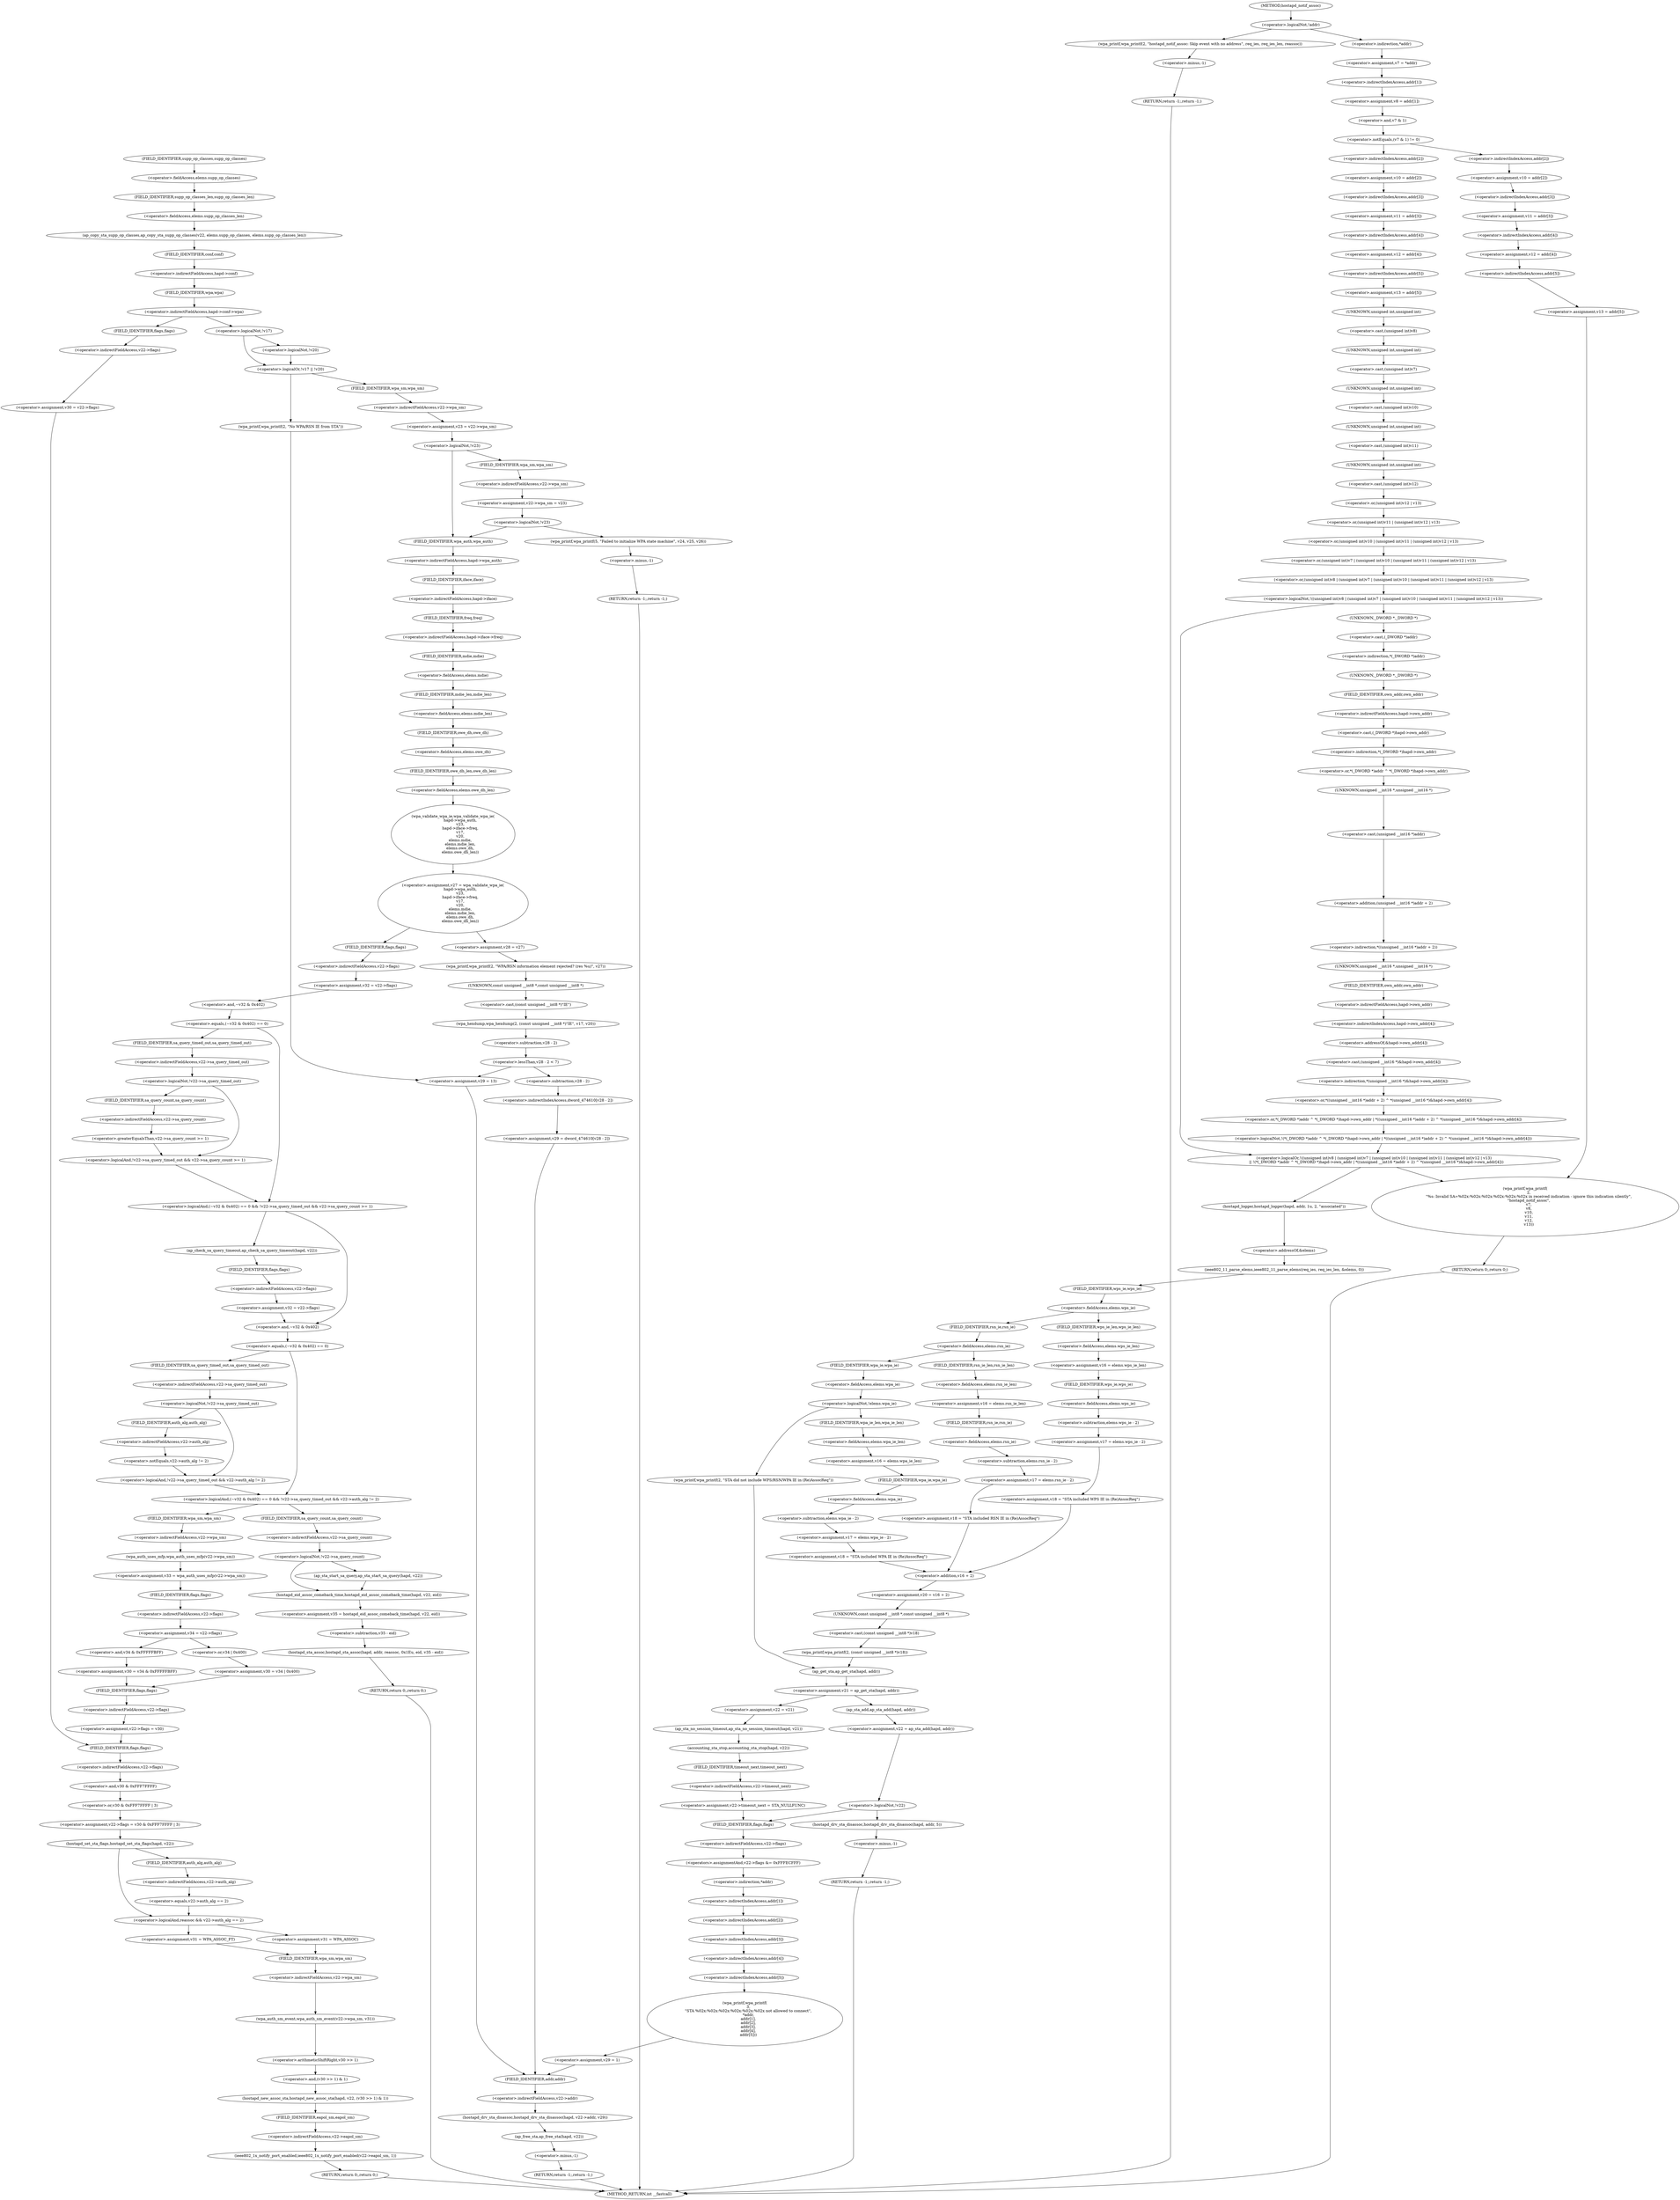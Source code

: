 digraph hostapd_notif_assoc {  
"1000163" [label = "(<operator>.logicalNot,!addr)" ]
"1000166" [label = "(wpa_printf,wpa_printf(2, \"hostapd_notif_assoc: Skip event with no address\", req_ies, req_ies_len, reassoc))" ]
"1000172" [label = "(RETURN,return -1;,return -1;)" ]
"1000173" [label = "(<operator>.minus,-1)" ]
"1000175" [label = "(<operator>.assignment,v7 = *addr)" ]
"1000177" [label = "(<operator>.indirection,*addr)" ]
"1000179" [label = "(<operator>.assignment,v8 = addr[1])" ]
"1000181" [label = "(<operator>.indirectIndexAccess,addr[1])" ]
"1000185" [label = "(<operator>.notEquals,(v7 & 1) != 0)" ]
"1000186" [label = "(<operator>.and,v7 & 1)" ]
"1000191" [label = "(<operator>.assignment,v10 = addr[2])" ]
"1000193" [label = "(<operator>.indirectIndexAccess,addr[2])" ]
"1000196" [label = "(<operator>.assignment,v11 = addr[3])" ]
"1000198" [label = "(<operator>.indirectIndexAccess,addr[3])" ]
"1000201" [label = "(<operator>.assignment,v12 = addr[4])" ]
"1000203" [label = "(<operator>.indirectIndexAccess,addr[4])" ]
"1000206" [label = "(<operator>.assignment,v13 = addr[5])" ]
"1000208" [label = "(<operator>.indirectIndexAccess,addr[5])" ]
"1000212" [label = "(wpa_printf,wpa_printf(\n      2,\n      \"%s: Invalid SA=%02x:%02x:%02x:%02x:%02x:%02x in received indication - ignore this indication silently\",\n      \"hostapd_notif_assoc\",\n      v7,\n      v8,\n      v10,\n      v11,\n      v12,\n      v13))" ]
"1000222" [label = "(RETURN,return 0;,return 0;)" ]
"1000224" [label = "(<operator>.assignment,v10 = addr[2])" ]
"1000226" [label = "(<operator>.indirectIndexAccess,addr[2])" ]
"1000229" [label = "(<operator>.assignment,v11 = addr[3])" ]
"1000231" [label = "(<operator>.indirectIndexAccess,addr[3])" ]
"1000234" [label = "(<operator>.assignment,v12 = addr[4])" ]
"1000236" [label = "(<operator>.indirectIndexAccess,addr[4])" ]
"1000239" [label = "(<operator>.assignment,v13 = addr[5])" ]
"1000241" [label = "(<operator>.indirectIndexAccess,addr[5])" ]
"1000245" [label = "(<operator>.logicalOr,!((unsigned int)v8 | (unsigned int)v7 | (unsigned int)v10 | (unsigned int)v11 | (unsigned int)v12 | v13)\n    || !(*(_DWORD *)addr ^ *(_DWORD *)hapd->own_addr | *((unsigned __int16 *)addr + 2) ^ *(unsigned __int16 *)&hapd->own_addr[4]))" ]
"1000246" [label = "(<operator>.logicalNot,!((unsigned int)v8 | (unsigned int)v7 | (unsigned int)v10 | (unsigned int)v11 | (unsigned int)v12 | v13))" ]
"1000247" [label = "(<operator>.or,(unsigned int)v8 | (unsigned int)v7 | (unsigned int)v10 | (unsigned int)v11 | (unsigned int)v12 | v13)" ]
"1000248" [label = "(<operator>.cast,(unsigned int)v8)" ]
"1000249" [label = "(UNKNOWN,unsigned int,unsigned int)" ]
"1000251" [label = "(<operator>.or,(unsigned int)v7 | (unsigned int)v10 | (unsigned int)v11 | (unsigned int)v12 | v13)" ]
"1000252" [label = "(<operator>.cast,(unsigned int)v7)" ]
"1000253" [label = "(UNKNOWN,unsigned int,unsigned int)" ]
"1000255" [label = "(<operator>.or,(unsigned int)v10 | (unsigned int)v11 | (unsigned int)v12 | v13)" ]
"1000256" [label = "(<operator>.cast,(unsigned int)v10)" ]
"1000257" [label = "(UNKNOWN,unsigned int,unsigned int)" ]
"1000259" [label = "(<operator>.or,(unsigned int)v11 | (unsigned int)v12 | v13)" ]
"1000260" [label = "(<operator>.cast,(unsigned int)v11)" ]
"1000261" [label = "(UNKNOWN,unsigned int,unsigned int)" ]
"1000263" [label = "(<operator>.or,(unsigned int)v12 | v13)" ]
"1000264" [label = "(<operator>.cast,(unsigned int)v12)" ]
"1000265" [label = "(UNKNOWN,unsigned int,unsigned int)" ]
"1000268" [label = "(<operator>.logicalNot,!(*(_DWORD *)addr ^ *(_DWORD *)hapd->own_addr | *((unsigned __int16 *)addr + 2) ^ *(unsigned __int16 *)&hapd->own_addr[4]))" ]
"1000269" [label = "(<operator>.or,*(_DWORD *)addr ^ *(_DWORD *)hapd->own_addr | *((unsigned __int16 *)addr + 2) ^ *(unsigned __int16 *)&hapd->own_addr[4])" ]
"1000270" [label = "(<operator>.or,*(_DWORD *)addr ^ *(_DWORD *)hapd->own_addr)" ]
"1000271" [label = "(<operator>.indirection,*(_DWORD *)addr)" ]
"1000272" [label = "(<operator>.cast,(_DWORD *)addr)" ]
"1000273" [label = "(UNKNOWN,_DWORD *,_DWORD *)" ]
"1000275" [label = "(<operator>.indirection,*(_DWORD *)hapd->own_addr)" ]
"1000276" [label = "(<operator>.cast,(_DWORD *)hapd->own_addr)" ]
"1000277" [label = "(UNKNOWN,_DWORD *,_DWORD *)" ]
"1000278" [label = "(<operator>.indirectFieldAccess,hapd->own_addr)" ]
"1000280" [label = "(FIELD_IDENTIFIER,own_addr,own_addr)" ]
"1000281" [label = "(<operator>.or,*((unsigned __int16 *)addr + 2) ^ *(unsigned __int16 *)&hapd->own_addr[4])" ]
"1000282" [label = "(<operator>.indirection,*((unsigned __int16 *)addr + 2))" ]
"1000283" [label = "(<operator>.addition,(unsigned __int16 *)addr + 2)" ]
"1000284" [label = "(<operator>.cast,(unsigned __int16 *)addr)" ]
"1000285" [label = "(UNKNOWN,unsigned __int16 *,unsigned __int16 *)" ]
"1000288" [label = "(<operator>.indirection,*(unsigned __int16 *)&hapd->own_addr[4])" ]
"1000289" [label = "(<operator>.cast,(unsigned __int16 *)&hapd->own_addr[4])" ]
"1000290" [label = "(UNKNOWN,unsigned __int16 *,unsigned __int16 *)" ]
"1000291" [label = "(<operator>.addressOf,&hapd->own_addr[4])" ]
"1000292" [label = "(<operator>.indirectIndexAccess,hapd->own_addr[4])" ]
"1000293" [label = "(<operator>.indirectFieldAccess,hapd->own_addr)" ]
"1000295" [label = "(FIELD_IDENTIFIER,own_addr,own_addr)" ]
"1000299" [label = "(hostapd_logger,hostapd_logger(hapd, addr, 1u, 2, \"associated\"))" ]
"1000305" [label = "(ieee802_11_parse_elems,ieee802_11_parse_elems(req_ies, req_ies_len, &elems, 0))" ]
"1000308" [label = "(<operator>.addressOf,&elems)" ]
"1000312" [label = "(<operator>.fieldAccess,elems.wps_ie)" ]
"1000314" [label = "(FIELD_IDENTIFIER,wps_ie,wps_ie)" ]
"1000316" [label = "(<operator>.assignment,v16 = elems.wps_ie_len)" ]
"1000318" [label = "(<operator>.fieldAccess,elems.wps_ie_len)" ]
"1000320" [label = "(FIELD_IDENTIFIER,wps_ie_len,wps_ie_len)" ]
"1000321" [label = "(<operator>.assignment,v17 = elems.wps_ie - 2)" ]
"1000323" [label = "(<operator>.subtraction,elems.wps_ie - 2)" ]
"1000324" [label = "(<operator>.fieldAccess,elems.wps_ie)" ]
"1000326" [label = "(FIELD_IDENTIFIER,wps_ie,wps_ie)" ]
"1000328" [label = "(<operator>.assignment,v18 = \"STA included WPS IE in (Re)AssocReq\")" ]
"1000333" [label = "(<operator>.fieldAccess,elems.rsn_ie)" ]
"1000335" [label = "(FIELD_IDENTIFIER,rsn_ie,rsn_ie)" ]
"1000337" [label = "(<operator>.assignment,v16 = elems.rsn_ie_len)" ]
"1000339" [label = "(<operator>.fieldAccess,elems.rsn_ie_len)" ]
"1000341" [label = "(FIELD_IDENTIFIER,rsn_ie_len,rsn_ie_len)" ]
"1000342" [label = "(<operator>.assignment,v17 = elems.rsn_ie - 2)" ]
"1000344" [label = "(<operator>.subtraction,elems.rsn_ie - 2)" ]
"1000345" [label = "(<operator>.fieldAccess,elems.rsn_ie)" ]
"1000347" [label = "(FIELD_IDENTIFIER,rsn_ie,rsn_ie)" ]
"1000349" [label = "(<operator>.assignment,v18 = \"STA included RSN IE in (Re)AssocReq\")" ]
"1000355" [label = "(<operator>.logicalNot,!elems.wpa_ie)" ]
"1000356" [label = "(<operator>.fieldAccess,elems.wpa_ie)" ]
"1000358" [label = "(FIELD_IDENTIFIER,wpa_ie,wpa_ie)" ]
"1000362" [label = "(wpa_printf,wpa_printf(2, \"STA did not include WPS/RSN/WPA IE in (Re)AssocReq\"))" ]
"1000366" [label = "(<operator>.assignment,v16 = elems.wpa_ie_len)" ]
"1000368" [label = "(<operator>.fieldAccess,elems.wpa_ie_len)" ]
"1000370" [label = "(FIELD_IDENTIFIER,wpa_ie_len,wpa_ie_len)" ]
"1000371" [label = "(<operator>.assignment,v17 = elems.wpa_ie - 2)" ]
"1000373" [label = "(<operator>.subtraction,elems.wpa_ie - 2)" ]
"1000374" [label = "(<operator>.fieldAccess,elems.wpa_ie)" ]
"1000376" [label = "(FIELD_IDENTIFIER,wpa_ie,wpa_ie)" ]
"1000378" [label = "(<operator>.assignment,v18 = \"STA included WPA IE in (Re)AssocReq\")" ]
"1000381" [label = "(<operator>.assignment,v20 = v16 + 2)" ]
"1000383" [label = "(<operator>.addition,v16 + 2)" ]
"1000386" [label = "(wpa_printf,wpa_printf(2, (const unsigned __int8 *)v18))" ]
"1000388" [label = "(<operator>.cast,(const unsigned __int8 *)v18)" ]
"1000389" [label = "(UNKNOWN,const unsigned __int8 *,const unsigned __int8 *)" ]
"1000392" [label = "(<operator>.assignment,v21 = ap_get_sta(hapd, addr))" ]
"1000394" [label = "(ap_get_sta,ap_get_sta(hapd, addr))" ]
"1000400" [label = "(<operator>.assignment,v22 = v21)" ]
"1000403" [label = "(ap_sta_no_session_timeout,ap_sta_no_session_timeout(hapd, v21))" ]
"1000406" [label = "(accounting_sta_stop,accounting_sta_stop(hapd, v22))" ]
"1000409" [label = "(<operator>.assignment,v22->timeout_next = STA_NULLFUNC)" ]
"1000410" [label = "(<operator>.indirectFieldAccess,v22->timeout_next)" ]
"1000412" [label = "(FIELD_IDENTIFIER,timeout_next,timeout_next)" ]
"1000416" [label = "(<operator>.assignment,v22 = ap_sta_add(hapd, addr))" ]
"1000418" [label = "(ap_sta_add,ap_sta_add(hapd, addr))" ]
"1000422" [label = "(<operator>.logicalNot,!v22)" ]
"1000425" [label = "(hostapd_drv_sta_disassoc,hostapd_drv_sta_disassoc(hapd, addr, 5))" ]
"1000429" [label = "(RETURN,return -1;,return -1;)" ]
"1000430" [label = "(<operator>.minus,-1)" ]
"1000432" [label = "(<operators>.assignmentAnd,v22->flags &= 0xFFFECFFF)" ]
"1000433" [label = "(<operator>.indirectFieldAccess,v22->flags)" ]
"1000435" [label = "(FIELD_IDENTIFIER,flags,flags)" ]
"1000438" [label = "(wpa_printf,wpa_printf(\n      3,\n      \"STA %02x:%02x:%02x:%02x:%02x:%02x not allowed to connect\",\n      *addr,\n      addr[1],\n      addr[2],\n      addr[3],\n      addr[4],\n      addr[5]))" ]
"1000441" [label = "(<operator>.indirection,*addr)" ]
"1000443" [label = "(<operator>.indirectIndexAccess,addr[1])" ]
"1000446" [label = "(<operator>.indirectIndexAccess,addr[2])" ]
"1000449" [label = "(<operator>.indirectIndexAccess,addr[3])" ]
"1000452" [label = "(<operator>.indirectIndexAccess,addr[4])" ]
"1000455" [label = "(<operator>.indirectIndexAccess,addr[5])" ]
"1000458" [label = "(<operator>.assignment,v29 = 1)" ]
"1000462" [label = "(ap_copy_sta_supp_op_classes,ap_copy_sta_supp_op_classes(v22, elems.supp_op_classes, elems.supp_op_classes_len))" ]
"1000464" [label = "(<operator>.fieldAccess,elems.supp_op_classes)" ]
"1000466" [label = "(FIELD_IDENTIFIER,supp_op_classes,supp_op_classes)" ]
"1000467" [label = "(<operator>.fieldAccess,elems.supp_op_classes_len)" ]
"1000469" [label = "(FIELD_IDENTIFIER,supp_op_classes_len,supp_op_classes_len)" ]
"1000471" [label = "(<operator>.indirectFieldAccess,hapd->conf->wpa)" ]
"1000472" [label = "(<operator>.indirectFieldAccess,hapd->conf)" ]
"1000474" [label = "(FIELD_IDENTIFIER,conf,conf)" ]
"1000475" [label = "(FIELD_IDENTIFIER,wpa,wpa)" ]
"1000478" [label = "(<operator>.logicalOr,!v17 || !v20)" ]
"1000479" [label = "(<operator>.logicalNot,!v17)" ]
"1000481" [label = "(<operator>.logicalNot,!v20)" ]
"1000484" [label = "(wpa_printf,wpa_printf(2, \"No WPA/RSN IE from STA\"))" ]
"1000488" [label = "(<operator>.assignment,v23 = v22->wpa_sm)" ]
"1000490" [label = "(<operator>.indirectFieldAccess,v22->wpa_sm)" ]
"1000492" [label = "(FIELD_IDENTIFIER,wpa_sm,wpa_sm)" ]
"1000494" [label = "(<operator>.logicalNot,!v23)" ]
"1000497" [label = "(<operator>.assignment,v22->wpa_sm = v23)" ]
"1000498" [label = "(<operator>.indirectFieldAccess,v22->wpa_sm)" ]
"1000500" [label = "(FIELD_IDENTIFIER,wpa_sm,wpa_sm)" ]
"1000503" [label = "(<operator>.logicalNot,!v23)" ]
"1000506" [label = "(wpa_printf,wpa_printf(5, \"Failed to initialize WPA state machine\", v24, v25, v26))" ]
"1000512" [label = "(RETURN,return -1;,return -1;)" ]
"1000513" [label = "(<operator>.minus,-1)" ]
"1000515" [label = "(<operator>.assignment,v27 = wpa_validate_wpa_ie(\n            hapd->wpa_auth,\n            v23,\n            hapd->iface->freq,\n            v17,\n            v20,\n            elems.mdie,\n            elems.mdie_len,\n            elems.owe_dh,\n            elems.owe_dh_len))" ]
"1000517" [label = "(wpa_validate_wpa_ie,wpa_validate_wpa_ie(\n            hapd->wpa_auth,\n            v23,\n            hapd->iface->freq,\n            v17,\n            v20,\n            elems.mdie,\n            elems.mdie_len,\n            elems.owe_dh,\n            elems.owe_dh_len))" ]
"1000518" [label = "(<operator>.indirectFieldAccess,hapd->wpa_auth)" ]
"1000520" [label = "(FIELD_IDENTIFIER,wpa_auth,wpa_auth)" ]
"1000522" [label = "(<operator>.indirectFieldAccess,hapd->iface->freq)" ]
"1000523" [label = "(<operator>.indirectFieldAccess,hapd->iface)" ]
"1000525" [label = "(FIELD_IDENTIFIER,iface,iface)" ]
"1000526" [label = "(FIELD_IDENTIFIER,freq,freq)" ]
"1000529" [label = "(<operator>.fieldAccess,elems.mdie)" ]
"1000531" [label = "(FIELD_IDENTIFIER,mdie,mdie)" ]
"1000532" [label = "(<operator>.fieldAccess,elems.mdie_len)" ]
"1000534" [label = "(FIELD_IDENTIFIER,mdie_len,mdie_len)" ]
"1000535" [label = "(<operator>.fieldAccess,elems.owe_dh)" ]
"1000537" [label = "(FIELD_IDENTIFIER,owe_dh,owe_dh)" ]
"1000538" [label = "(<operator>.fieldAccess,elems.owe_dh_len)" ]
"1000540" [label = "(FIELD_IDENTIFIER,owe_dh_len,owe_dh_len)" ]
"1000544" [label = "(<operator>.assignment,v28 = v27)" ]
"1000547" [label = "(wpa_printf,wpa_printf(2, \"WPA/RSN information element rejected? (res %u)\", v27))" ]
"1000551" [label = "(wpa_hexdump,wpa_hexdump(2, (const unsigned __int8 *)\"IE\", v17, v20))" ]
"1000553" [label = "(<operator>.cast,(const unsigned __int8 *)\"IE\")" ]
"1000554" [label = "(UNKNOWN,const unsigned __int8 *,const unsigned __int8 *)" ]
"1000559" [label = "(<operator>.lessThan,v28 - 2 < 7)" ]
"1000560" [label = "(<operator>.subtraction,v28 - 2)" ]
"1000565" [label = "(<operator>.assignment,v29 = dword_474610[v28 - 2])" ]
"1000567" [label = "(<operator>.indirectIndexAccess,dword_474610[v28 - 2])" ]
"1000569" [label = "(<operator>.subtraction,v28 - 2)" ]
"1000573" [label = "(hostapd_drv_sta_disassoc,hostapd_drv_sta_disassoc(hapd, v22->addr, v29))" ]
"1000575" [label = "(<operator>.indirectFieldAccess,v22->addr)" ]
"1000577" [label = "(FIELD_IDENTIFIER,addr,addr)" ]
"1000579" [label = "(ap_free_sta,ap_free_sta(hapd, v22))" ]
"1000582" [label = "(RETURN,return -1;,return -1;)" ]
"1000583" [label = "(<operator>.minus,-1)" ]
"1000586" [label = "(<operator>.assignment,v29 = 13)" ]
"1000590" [label = "(<operator>.assignment,v32 = v22->flags)" ]
"1000592" [label = "(<operator>.indirectFieldAccess,v22->flags)" ]
"1000594" [label = "(FIELD_IDENTIFIER,flags,flags)" ]
"1000596" [label = "(<operator>.logicalAnd,(~v32 & 0x402) == 0 && !v22->sa_query_timed_out && v22->sa_query_count >= 1)" ]
"1000597" [label = "(<operator>.equals,(~v32 & 0x402) == 0)" ]
"1000598" [label = "(<operator>.and,~v32 & 0x402)" ]
"1000602" [label = "(<operator>.logicalAnd,!v22->sa_query_timed_out && v22->sa_query_count >= 1)" ]
"1000603" [label = "(<operator>.logicalNot,!v22->sa_query_timed_out)" ]
"1000604" [label = "(<operator>.indirectFieldAccess,v22->sa_query_timed_out)" ]
"1000606" [label = "(FIELD_IDENTIFIER,sa_query_timed_out,sa_query_timed_out)" ]
"1000607" [label = "(<operator>.greaterEqualsThan,v22->sa_query_count >= 1)" ]
"1000608" [label = "(<operator>.indirectFieldAccess,v22->sa_query_count)" ]
"1000610" [label = "(FIELD_IDENTIFIER,sa_query_count,sa_query_count)" ]
"1000613" [label = "(ap_check_sa_query_timeout,ap_check_sa_query_timeout(hapd, v22))" ]
"1000616" [label = "(<operator>.assignment,v32 = v22->flags)" ]
"1000618" [label = "(<operator>.indirectFieldAccess,v22->flags)" ]
"1000620" [label = "(FIELD_IDENTIFIER,flags,flags)" ]
"1000622" [label = "(<operator>.logicalAnd,(~v32 & 0x402) == 0 && !v22->sa_query_timed_out && v22->auth_alg != 2)" ]
"1000623" [label = "(<operator>.equals,(~v32 & 0x402) == 0)" ]
"1000624" [label = "(<operator>.and,~v32 & 0x402)" ]
"1000628" [label = "(<operator>.logicalAnd,!v22->sa_query_timed_out && v22->auth_alg != 2)" ]
"1000629" [label = "(<operator>.logicalNot,!v22->sa_query_timed_out)" ]
"1000630" [label = "(<operator>.indirectFieldAccess,v22->sa_query_timed_out)" ]
"1000632" [label = "(FIELD_IDENTIFIER,sa_query_timed_out,sa_query_timed_out)" ]
"1000633" [label = "(<operator>.notEquals,v22->auth_alg != 2)" ]
"1000634" [label = "(<operator>.indirectFieldAccess,v22->auth_alg)" ]
"1000636" [label = "(FIELD_IDENTIFIER,auth_alg,auth_alg)" ]
"1000640" [label = "(<operator>.logicalNot,!v22->sa_query_count)" ]
"1000641" [label = "(<operator>.indirectFieldAccess,v22->sa_query_count)" ]
"1000643" [label = "(FIELD_IDENTIFIER,sa_query_count,sa_query_count)" ]
"1000644" [label = "(ap_sta_start_sa_query,ap_sta_start_sa_query(hapd, v22))" ]
"1000647" [label = "(<operator>.assignment,v35 = hostapd_eid_assoc_comeback_time(hapd, v22, eid))" ]
"1000649" [label = "(hostapd_eid_assoc_comeback_time,hostapd_eid_assoc_comeback_time(hapd, v22, eid))" ]
"1000653" [label = "(hostapd_sta_assoc,hostapd_sta_assoc(hapd, addr, reassoc, 0x1Eu, eid, v35 - eid))" ]
"1000659" [label = "(<operator>.subtraction,v35 - eid)" ]
"1000662" [label = "(RETURN,return 0;,return 0;)" ]
"1000664" [label = "(<operator>.assignment,v33 = wpa_auth_uses_mfp(v22->wpa_sm))" ]
"1000666" [label = "(wpa_auth_uses_mfp,wpa_auth_uses_mfp(v22->wpa_sm))" ]
"1000667" [label = "(<operator>.indirectFieldAccess,v22->wpa_sm)" ]
"1000669" [label = "(FIELD_IDENTIFIER,wpa_sm,wpa_sm)" ]
"1000670" [label = "(<operator>.assignment,v34 = v22->flags)" ]
"1000672" [label = "(<operator>.indirectFieldAccess,v22->flags)" ]
"1000674" [label = "(FIELD_IDENTIFIER,flags,flags)" ]
"1000677" [label = "(<operator>.assignment,v30 = v34 | 0x400)" ]
"1000679" [label = "(<operator>.or,v34 | 0x400)" ]
"1000683" [label = "(<operator>.assignment,v30 = v34 & 0xFFFFFBFF)" ]
"1000685" [label = "(<operator>.and,v34 & 0xFFFFFBFF)" ]
"1000688" [label = "(<operator>.assignment,v22->flags = v30)" ]
"1000689" [label = "(<operator>.indirectFieldAccess,v22->flags)" ]
"1000691" [label = "(FIELD_IDENTIFIER,flags,flags)" ]
"1000695" [label = "(<operator>.assignment,v30 = v22->flags)" ]
"1000697" [label = "(<operator>.indirectFieldAccess,v22->flags)" ]
"1000699" [label = "(FIELD_IDENTIFIER,flags,flags)" ]
"1000700" [label = "(<operator>.assignment,v22->flags = v30 & 0xFFF7FFFF | 3)" ]
"1000701" [label = "(<operator>.indirectFieldAccess,v22->flags)" ]
"1000703" [label = "(FIELD_IDENTIFIER,flags,flags)" ]
"1000704" [label = "(<operator>.or,v30 & 0xFFF7FFFF | 3)" ]
"1000705" [label = "(<operator>.and,v30 & 0xFFF7FFFF)" ]
"1000709" [label = "(hostapd_set_sta_flags,hostapd_set_sta_flags(hapd, v22))" ]
"1000713" [label = "(<operator>.logicalAnd,reassoc && v22->auth_alg == 2)" ]
"1000715" [label = "(<operator>.equals,v22->auth_alg == 2)" ]
"1000716" [label = "(<operator>.indirectFieldAccess,v22->auth_alg)" ]
"1000718" [label = "(FIELD_IDENTIFIER,auth_alg,auth_alg)" ]
"1000720" [label = "(<operator>.assignment,v31 = WPA_ASSOC_FT)" ]
"1000724" [label = "(<operator>.assignment,v31 = WPA_ASSOC)" ]
"1000727" [label = "(wpa_auth_sm_event,wpa_auth_sm_event(v22->wpa_sm, v31))" ]
"1000728" [label = "(<operator>.indirectFieldAccess,v22->wpa_sm)" ]
"1000730" [label = "(FIELD_IDENTIFIER,wpa_sm,wpa_sm)" ]
"1000732" [label = "(hostapd_new_assoc_sta,hostapd_new_assoc_sta(hapd, v22, (v30 >> 1) & 1))" ]
"1000735" [label = "(<operator>.and,(v30 >> 1) & 1)" ]
"1000736" [label = "(<operator>.arithmeticShiftRight,v30 >> 1)" ]
"1000740" [label = "(ieee802_1x_notify_port_enabled,ieee802_1x_notify_port_enabled(v22->eapol_sm, 1))" ]
"1000741" [label = "(<operator>.indirectFieldAccess,v22->eapol_sm)" ]
"1000743" [label = "(FIELD_IDENTIFIER,eapol_sm,eapol_sm)" ]
"1000745" [label = "(RETURN,return 0;,return 0;)" ]
"1000128" [label = "(METHOD,hostapd_notif_assoc)" ]
"1000747" [label = "(METHOD_RETURN,int __fastcall)" ]
  "1000163" -> "1000166" 
  "1000163" -> "1000177" 
  "1000166" -> "1000173" 
  "1000172" -> "1000747" 
  "1000173" -> "1000172" 
  "1000175" -> "1000181" 
  "1000177" -> "1000175" 
  "1000179" -> "1000186" 
  "1000181" -> "1000179" 
  "1000185" -> "1000193" 
  "1000185" -> "1000226" 
  "1000186" -> "1000185" 
  "1000191" -> "1000198" 
  "1000193" -> "1000191" 
  "1000196" -> "1000203" 
  "1000198" -> "1000196" 
  "1000201" -> "1000208" 
  "1000203" -> "1000201" 
  "1000206" -> "1000212" 
  "1000208" -> "1000206" 
  "1000212" -> "1000222" 
  "1000222" -> "1000747" 
  "1000224" -> "1000231" 
  "1000226" -> "1000224" 
  "1000229" -> "1000236" 
  "1000231" -> "1000229" 
  "1000234" -> "1000241" 
  "1000236" -> "1000234" 
  "1000239" -> "1000249" 
  "1000241" -> "1000239" 
  "1000245" -> "1000212" 
  "1000245" -> "1000299" 
  "1000246" -> "1000273" 
  "1000246" -> "1000245" 
  "1000247" -> "1000246" 
  "1000248" -> "1000253" 
  "1000249" -> "1000248" 
  "1000251" -> "1000247" 
  "1000252" -> "1000257" 
  "1000253" -> "1000252" 
  "1000255" -> "1000251" 
  "1000256" -> "1000261" 
  "1000257" -> "1000256" 
  "1000259" -> "1000255" 
  "1000260" -> "1000265" 
  "1000261" -> "1000260" 
  "1000263" -> "1000259" 
  "1000264" -> "1000263" 
  "1000265" -> "1000264" 
  "1000268" -> "1000245" 
  "1000269" -> "1000268" 
  "1000270" -> "1000285" 
  "1000271" -> "1000277" 
  "1000272" -> "1000271" 
  "1000273" -> "1000272" 
  "1000275" -> "1000270" 
  "1000276" -> "1000275" 
  "1000277" -> "1000280" 
  "1000278" -> "1000276" 
  "1000280" -> "1000278" 
  "1000281" -> "1000269" 
  "1000282" -> "1000290" 
  "1000283" -> "1000282" 
  "1000284" -> "1000283" 
  "1000285" -> "1000284" 
  "1000288" -> "1000281" 
  "1000289" -> "1000288" 
  "1000290" -> "1000295" 
  "1000291" -> "1000289" 
  "1000292" -> "1000291" 
  "1000293" -> "1000292" 
  "1000295" -> "1000293" 
  "1000299" -> "1000308" 
  "1000305" -> "1000314" 
  "1000308" -> "1000305" 
  "1000312" -> "1000320" 
  "1000312" -> "1000335" 
  "1000314" -> "1000312" 
  "1000316" -> "1000326" 
  "1000318" -> "1000316" 
  "1000320" -> "1000318" 
  "1000321" -> "1000328" 
  "1000323" -> "1000321" 
  "1000324" -> "1000323" 
  "1000326" -> "1000324" 
  "1000328" -> "1000383" 
  "1000333" -> "1000341" 
  "1000333" -> "1000358" 
  "1000335" -> "1000333" 
  "1000337" -> "1000347" 
  "1000339" -> "1000337" 
  "1000341" -> "1000339" 
  "1000342" -> "1000349" 
  "1000344" -> "1000342" 
  "1000345" -> "1000344" 
  "1000347" -> "1000345" 
  "1000349" -> "1000383" 
  "1000355" -> "1000362" 
  "1000355" -> "1000370" 
  "1000356" -> "1000355" 
  "1000358" -> "1000356" 
  "1000362" -> "1000394" 
  "1000366" -> "1000376" 
  "1000368" -> "1000366" 
  "1000370" -> "1000368" 
  "1000371" -> "1000378" 
  "1000373" -> "1000371" 
  "1000374" -> "1000373" 
  "1000376" -> "1000374" 
  "1000378" -> "1000383" 
  "1000381" -> "1000389" 
  "1000383" -> "1000381" 
  "1000386" -> "1000394" 
  "1000388" -> "1000386" 
  "1000389" -> "1000388" 
  "1000392" -> "1000400" 
  "1000392" -> "1000418" 
  "1000394" -> "1000392" 
  "1000400" -> "1000403" 
  "1000403" -> "1000406" 
  "1000406" -> "1000412" 
  "1000409" -> "1000435" 
  "1000410" -> "1000409" 
  "1000412" -> "1000410" 
  "1000416" -> "1000422" 
  "1000418" -> "1000416" 
  "1000422" -> "1000425" 
  "1000422" -> "1000435" 
  "1000425" -> "1000430" 
  "1000429" -> "1000747" 
  "1000430" -> "1000429" 
  "1000432" -> "1000441" 
  "1000433" -> "1000432" 
  "1000435" -> "1000433" 
  "1000438" -> "1000458" 
  "1000441" -> "1000443" 
  "1000443" -> "1000446" 
  "1000446" -> "1000449" 
  "1000449" -> "1000452" 
  "1000452" -> "1000455" 
  "1000455" -> "1000438" 
  "1000458" -> "1000577" 
  "1000462" -> "1000474" 
  "1000464" -> "1000469" 
  "1000466" -> "1000464" 
  "1000467" -> "1000462" 
  "1000469" -> "1000467" 
  "1000471" -> "1000479" 
  "1000471" -> "1000699" 
  "1000472" -> "1000475" 
  "1000474" -> "1000472" 
  "1000475" -> "1000471" 
  "1000478" -> "1000484" 
  "1000478" -> "1000492" 
  "1000479" -> "1000478" 
  "1000479" -> "1000481" 
  "1000481" -> "1000478" 
  "1000484" -> "1000586" 
  "1000488" -> "1000494" 
  "1000490" -> "1000488" 
  "1000492" -> "1000490" 
  "1000494" -> "1000500" 
  "1000494" -> "1000520" 
  "1000497" -> "1000503" 
  "1000498" -> "1000497" 
  "1000500" -> "1000498" 
  "1000503" -> "1000506" 
  "1000503" -> "1000520" 
  "1000506" -> "1000513" 
  "1000512" -> "1000747" 
  "1000513" -> "1000512" 
  "1000515" -> "1000544" 
  "1000515" -> "1000594" 
  "1000517" -> "1000515" 
  "1000518" -> "1000525" 
  "1000520" -> "1000518" 
  "1000522" -> "1000531" 
  "1000523" -> "1000526" 
  "1000525" -> "1000523" 
  "1000526" -> "1000522" 
  "1000529" -> "1000534" 
  "1000531" -> "1000529" 
  "1000532" -> "1000537" 
  "1000534" -> "1000532" 
  "1000535" -> "1000540" 
  "1000537" -> "1000535" 
  "1000538" -> "1000517" 
  "1000540" -> "1000538" 
  "1000544" -> "1000547" 
  "1000547" -> "1000554" 
  "1000551" -> "1000560" 
  "1000553" -> "1000551" 
  "1000554" -> "1000553" 
  "1000559" -> "1000569" 
  "1000559" -> "1000586" 
  "1000560" -> "1000559" 
  "1000565" -> "1000577" 
  "1000567" -> "1000565" 
  "1000569" -> "1000567" 
  "1000573" -> "1000579" 
  "1000575" -> "1000573" 
  "1000577" -> "1000575" 
  "1000579" -> "1000583" 
  "1000582" -> "1000747" 
  "1000583" -> "1000582" 
  "1000586" -> "1000577" 
  "1000590" -> "1000598" 
  "1000592" -> "1000590" 
  "1000594" -> "1000592" 
  "1000596" -> "1000613" 
  "1000596" -> "1000624" 
  "1000597" -> "1000596" 
  "1000597" -> "1000606" 
  "1000598" -> "1000597" 
  "1000602" -> "1000596" 
  "1000603" -> "1000602" 
  "1000603" -> "1000610" 
  "1000604" -> "1000603" 
  "1000606" -> "1000604" 
  "1000607" -> "1000602" 
  "1000608" -> "1000607" 
  "1000610" -> "1000608" 
  "1000613" -> "1000620" 
  "1000616" -> "1000624" 
  "1000618" -> "1000616" 
  "1000620" -> "1000618" 
  "1000622" -> "1000643" 
  "1000622" -> "1000669" 
  "1000623" -> "1000622" 
  "1000623" -> "1000632" 
  "1000624" -> "1000623" 
  "1000628" -> "1000622" 
  "1000629" -> "1000628" 
  "1000629" -> "1000636" 
  "1000630" -> "1000629" 
  "1000632" -> "1000630" 
  "1000633" -> "1000628" 
  "1000634" -> "1000633" 
  "1000636" -> "1000634" 
  "1000640" -> "1000644" 
  "1000640" -> "1000649" 
  "1000641" -> "1000640" 
  "1000643" -> "1000641" 
  "1000644" -> "1000649" 
  "1000647" -> "1000659" 
  "1000649" -> "1000647" 
  "1000653" -> "1000662" 
  "1000659" -> "1000653" 
  "1000662" -> "1000747" 
  "1000664" -> "1000674" 
  "1000666" -> "1000664" 
  "1000667" -> "1000666" 
  "1000669" -> "1000667" 
  "1000670" -> "1000679" 
  "1000670" -> "1000685" 
  "1000672" -> "1000670" 
  "1000674" -> "1000672" 
  "1000677" -> "1000691" 
  "1000679" -> "1000677" 
  "1000683" -> "1000691" 
  "1000685" -> "1000683" 
  "1000688" -> "1000703" 
  "1000689" -> "1000688" 
  "1000691" -> "1000689" 
  "1000695" -> "1000703" 
  "1000697" -> "1000695" 
  "1000699" -> "1000697" 
  "1000700" -> "1000709" 
  "1000701" -> "1000705" 
  "1000703" -> "1000701" 
  "1000704" -> "1000700" 
  "1000705" -> "1000704" 
  "1000709" -> "1000713" 
  "1000709" -> "1000718" 
  "1000713" -> "1000720" 
  "1000713" -> "1000724" 
  "1000715" -> "1000713" 
  "1000716" -> "1000715" 
  "1000718" -> "1000716" 
  "1000720" -> "1000730" 
  "1000724" -> "1000730" 
  "1000727" -> "1000736" 
  "1000728" -> "1000727" 
  "1000730" -> "1000728" 
  "1000732" -> "1000743" 
  "1000735" -> "1000732" 
  "1000736" -> "1000735" 
  "1000740" -> "1000745" 
  "1000741" -> "1000740" 
  "1000743" -> "1000741" 
  "1000745" -> "1000747" 
  "1000128" -> "1000163" 
}
